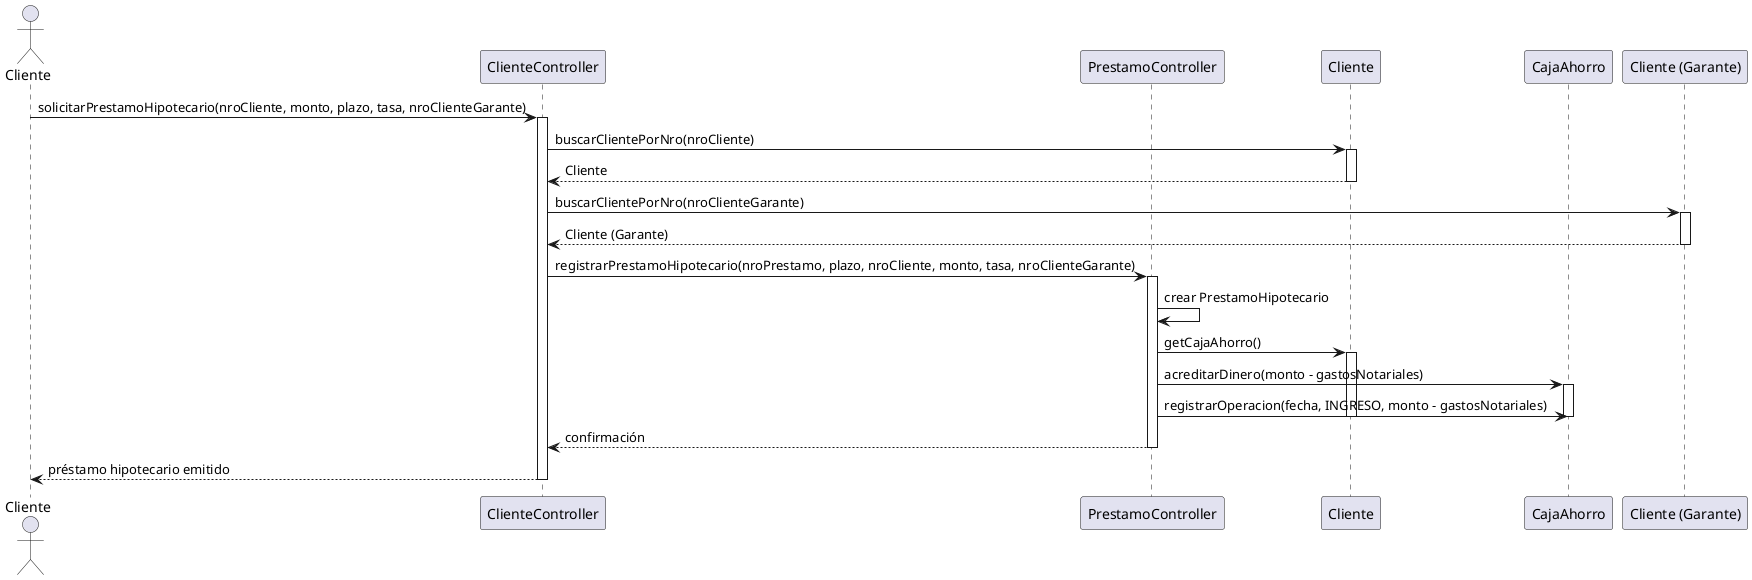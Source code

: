@startuml
actor Cliente
participant "ClienteController" as CC
participant "PrestamoController" as PC
participant "Cliente" as C
participant "CajaAhorro" as CA
participant "Cliente (Garante)" as CG

' El cliente solicita emitir un préstamo hipotecario
Cliente -> CC: solicitarPrestamoHipotecario(nroCliente, monto, plazo, tasa, nroClienteGarante)
activate CC

' El controller busca el cliente solicitante
CC -> C: buscarClientePorNro(nroCliente)
activate C
CC <-- C: Cliente
deactivate C

' El controller busca el cliente garante
CC -> CG: buscarClientePorNro(nroClienteGarante)
activate CG
CC <-- CG: Cliente (Garante)
deactivate CG

' El controller delega la creación del préstamo hipotecario
CC -> PC: registrarPrestamoHipotecario(nroPrestamo, plazo, nroCliente, monto, tasa, nroClienteGarante)
activate PC

' Se crea el objeto PrestamoHipotecario
PC -> PC: crear PrestamoHipotecario

' Se acredita el dinero en la caja de ahorro del cliente (menos 1% de gastos notariales)
PC -> C: getCajaAhorro()
activate C
PC -> CA: acreditarDinero(monto - gastosNotariales)
activate CA

' Se registra la operación de ingreso en la caja de ahorro
PC -> CA: registrarOperacion(fecha, INGRESO, monto - gastosNotariales)
deactivate CA
deactivate C

' Se confirma la operación al controller
PC --> CC: confirmación
deactivate PC

' El controller informa al cliente que el préstamo fue emitido
CC --> Cliente: préstamo hipotecario emitido
deactivate CC

@enduml